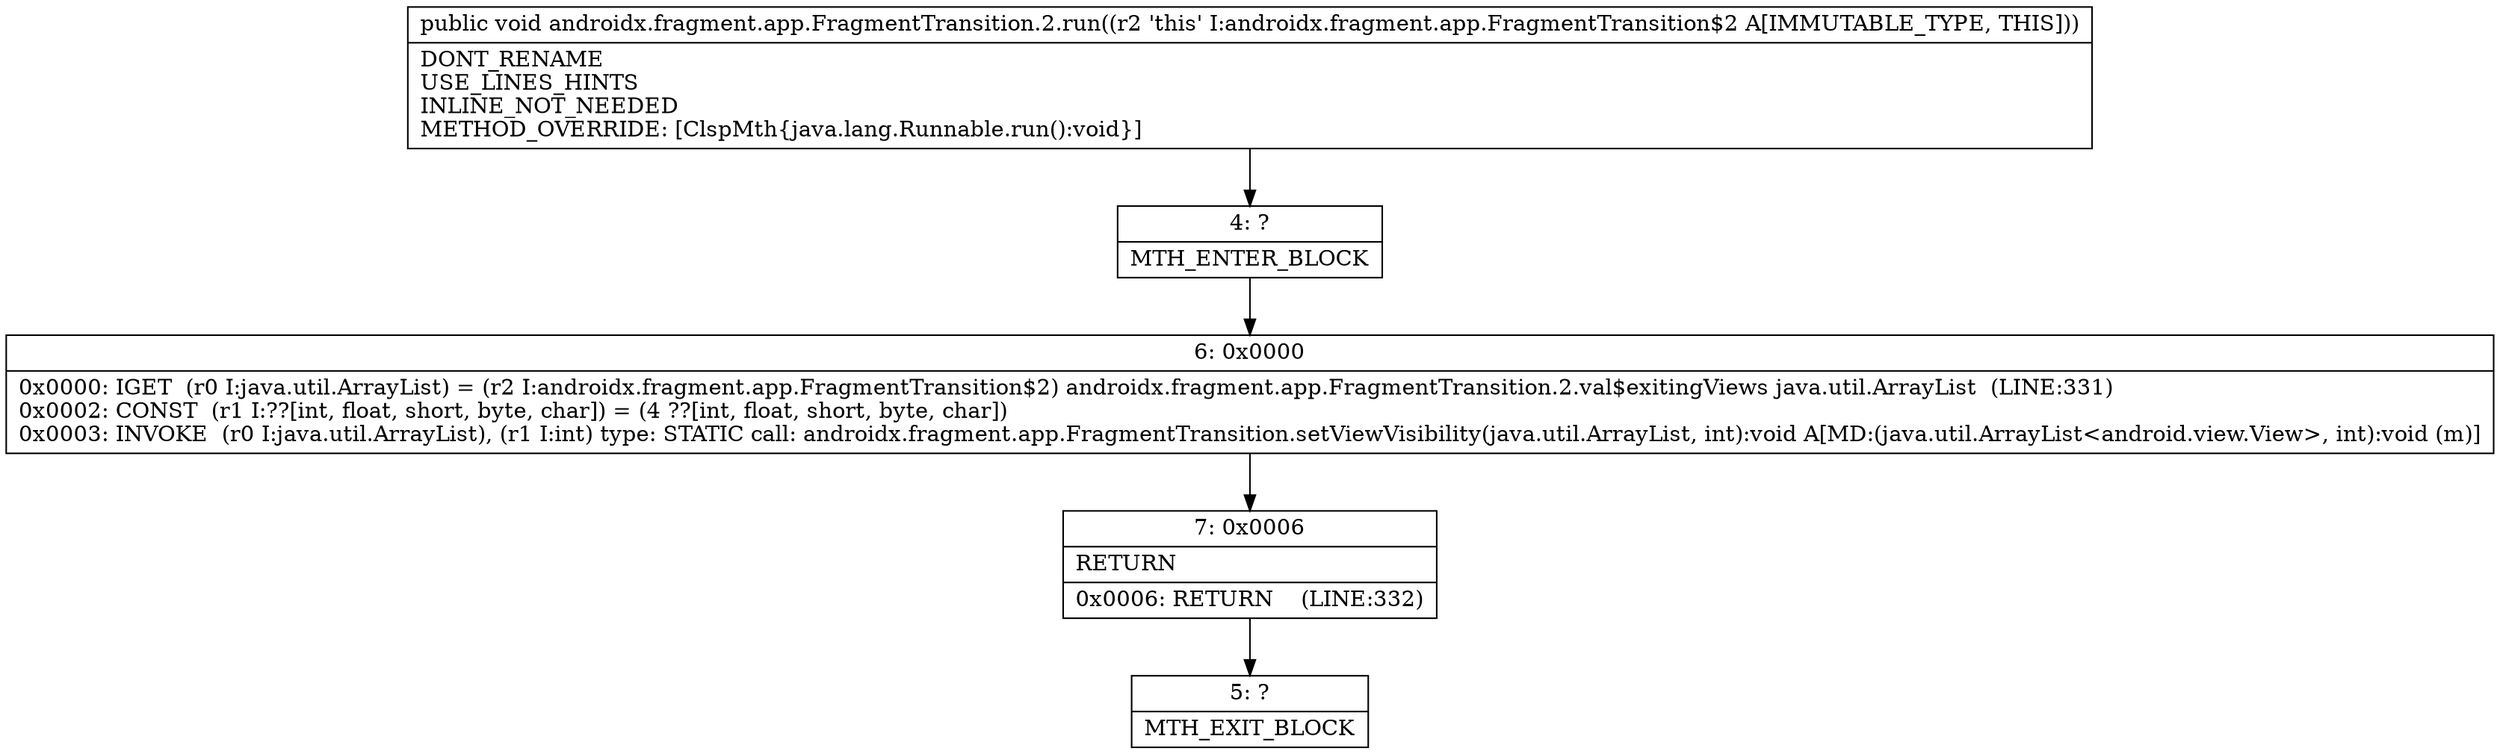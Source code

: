 digraph "CFG forandroidx.fragment.app.FragmentTransition.2.run()V" {
Node_4 [shape=record,label="{4\:\ ?|MTH_ENTER_BLOCK\l}"];
Node_6 [shape=record,label="{6\:\ 0x0000|0x0000: IGET  (r0 I:java.util.ArrayList) = (r2 I:androidx.fragment.app.FragmentTransition$2) androidx.fragment.app.FragmentTransition.2.val$exitingViews java.util.ArrayList  (LINE:331)\l0x0002: CONST  (r1 I:??[int, float, short, byte, char]) = (4 ??[int, float, short, byte, char]) \l0x0003: INVOKE  (r0 I:java.util.ArrayList), (r1 I:int) type: STATIC call: androidx.fragment.app.FragmentTransition.setViewVisibility(java.util.ArrayList, int):void A[MD:(java.util.ArrayList\<android.view.View\>, int):void (m)]\l}"];
Node_7 [shape=record,label="{7\:\ 0x0006|RETURN\l|0x0006: RETURN    (LINE:332)\l}"];
Node_5 [shape=record,label="{5\:\ ?|MTH_EXIT_BLOCK\l}"];
MethodNode[shape=record,label="{public void androidx.fragment.app.FragmentTransition.2.run((r2 'this' I:androidx.fragment.app.FragmentTransition$2 A[IMMUTABLE_TYPE, THIS]))  | DONT_RENAME\lUSE_LINES_HINTS\lINLINE_NOT_NEEDED\lMETHOD_OVERRIDE: [ClspMth\{java.lang.Runnable.run():void\}]\l}"];
MethodNode -> Node_4;Node_4 -> Node_6;
Node_6 -> Node_7;
Node_7 -> Node_5;
}

